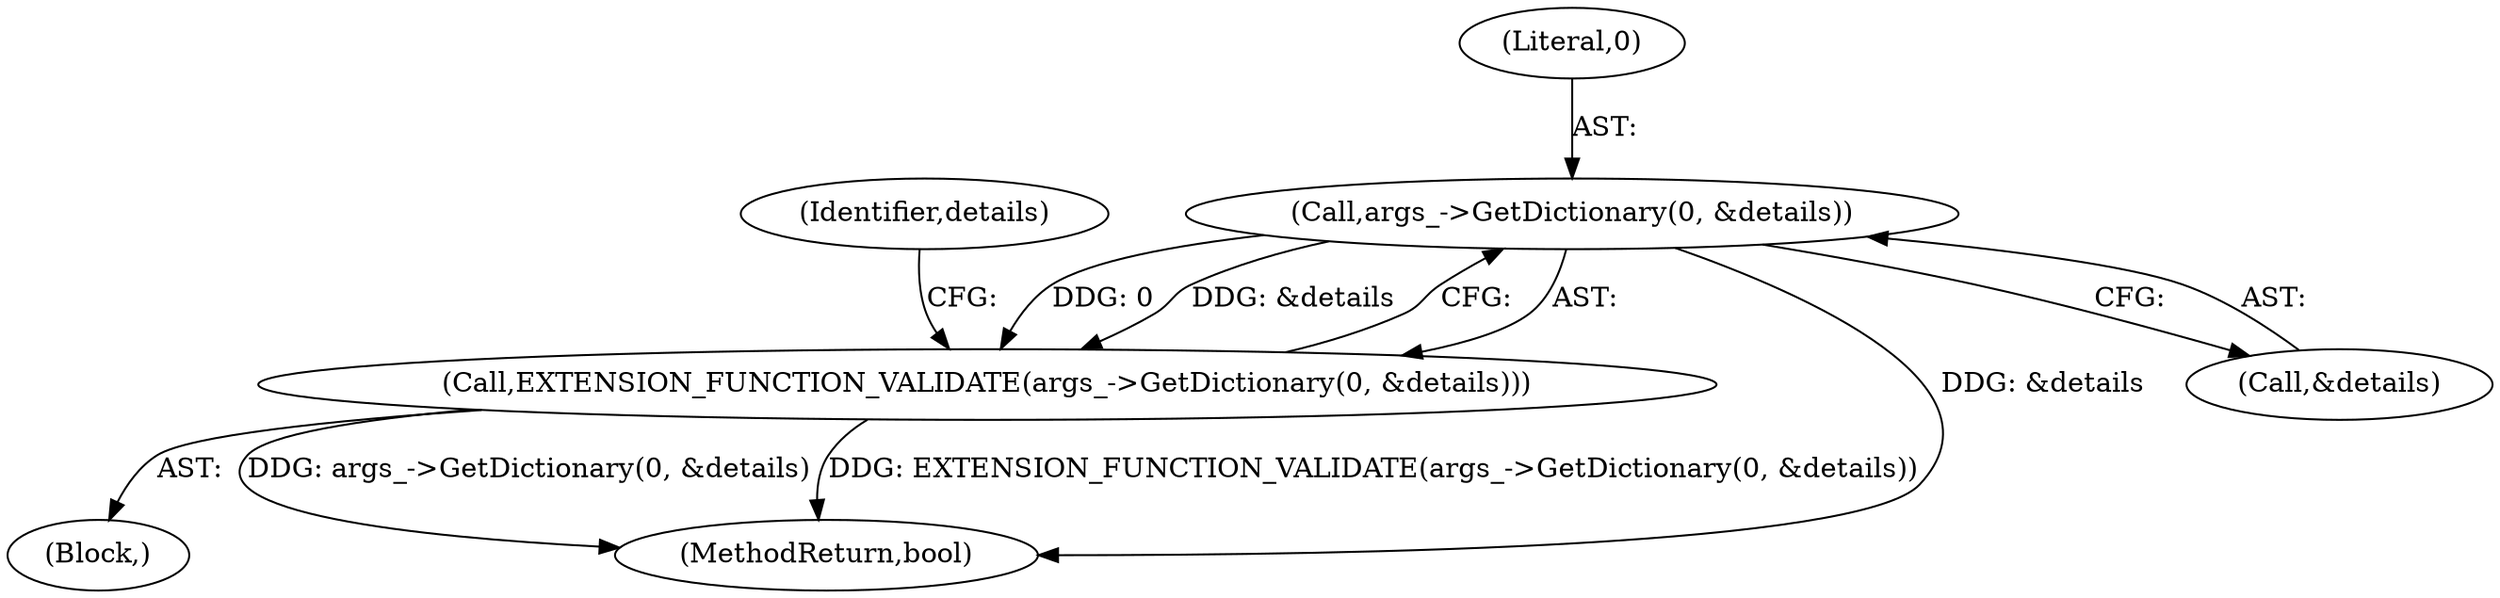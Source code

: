 digraph "0_Chrome_b7e899141194fa27d55a990e38ae8bdcc5183a90_2@pointer" {
"1000105" [label="(Call,args_->GetDictionary(0, &details))"];
"1000104" [label="(Call,EXTENSION_FUNCTION_VALIDATE(args_->GetDictionary(0, &details)))"];
"1000105" [label="(Call,args_->GetDictionary(0, &details))"];
"1000110" [label="(Identifier,details)"];
"1000154" [label="(MethodReturn,bool)"];
"1000102" [label="(Block,)"];
"1000104" [label="(Call,EXTENSION_FUNCTION_VALIDATE(args_->GetDictionary(0, &details)))"];
"1000107" [label="(Call,&details)"];
"1000106" [label="(Literal,0)"];
"1000105" -> "1000104"  [label="AST: "];
"1000105" -> "1000107"  [label="CFG: "];
"1000106" -> "1000105"  [label="AST: "];
"1000107" -> "1000105"  [label="AST: "];
"1000104" -> "1000105"  [label="CFG: "];
"1000105" -> "1000154"  [label="DDG: &details"];
"1000105" -> "1000104"  [label="DDG: 0"];
"1000105" -> "1000104"  [label="DDG: &details"];
"1000104" -> "1000102"  [label="AST: "];
"1000110" -> "1000104"  [label="CFG: "];
"1000104" -> "1000154"  [label="DDG: EXTENSION_FUNCTION_VALIDATE(args_->GetDictionary(0, &details))"];
"1000104" -> "1000154"  [label="DDG: args_->GetDictionary(0, &details)"];
}
